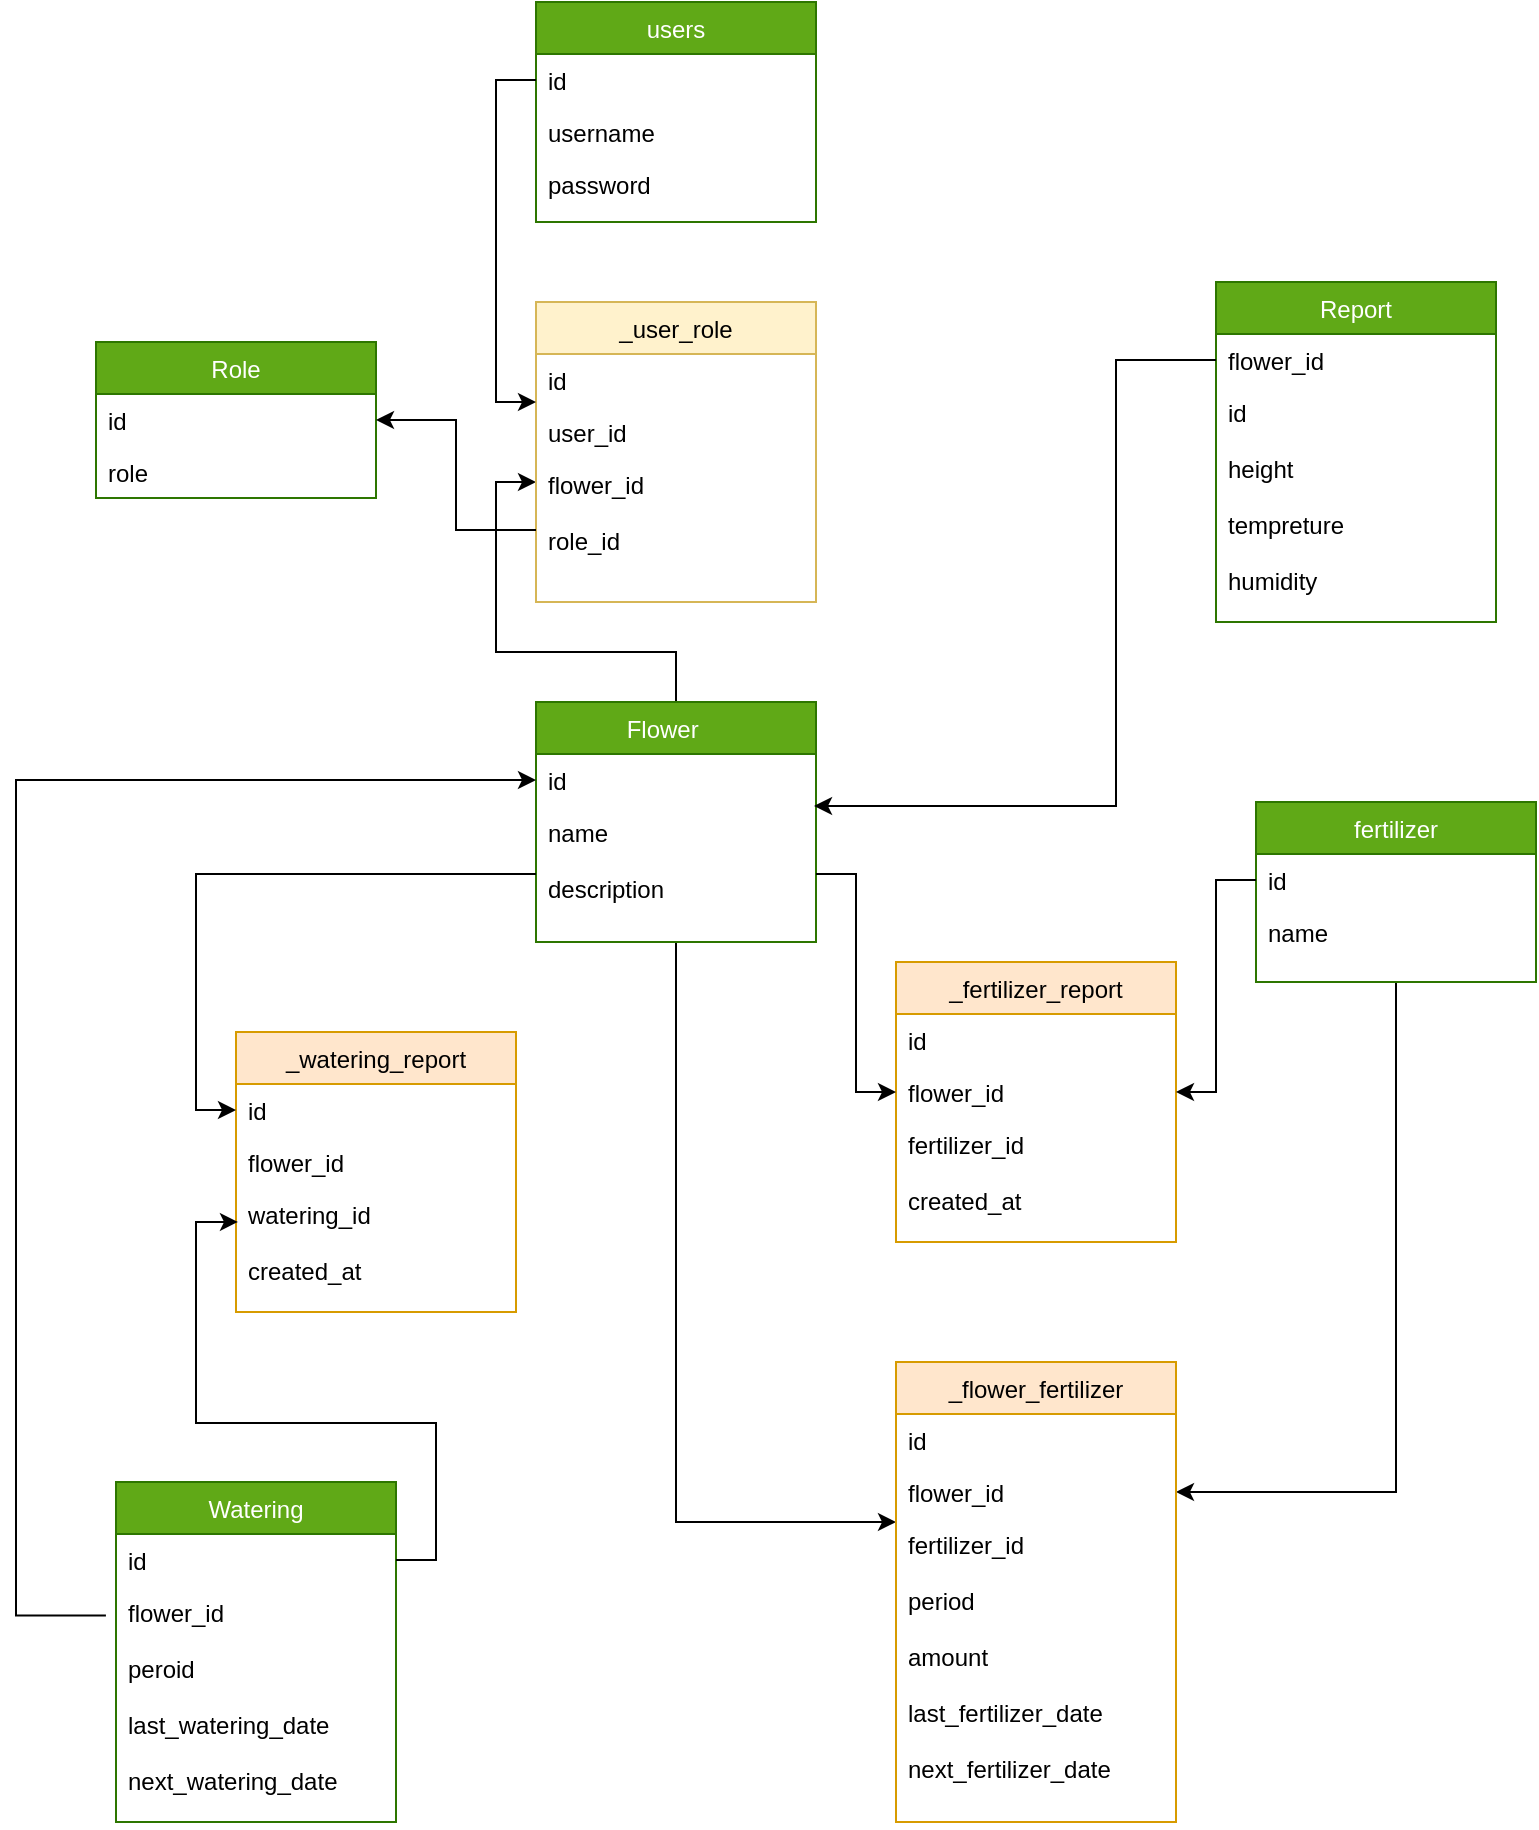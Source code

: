 <mxfile version="17.1.2" type="device"><diagram id="C5RBs43oDa-KdzZeNtuy" name="Page-1"><mxGraphModel dx="1422" dy="793" grid="1" gridSize="10" guides="1" tooltips="1" connect="1" arrows="1" fold="1" page="1" pageScale="1" pageWidth="827" pageHeight="1169" math="0" shadow="0"><root><mxCell id="WIyWlLk6GJQsqaUBKTNV-0"/><mxCell id="WIyWlLk6GJQsqaUBKTNV-1" parent="WIyWlLk6GJQsqaUBKTNV-0"/><mxCell id="Mhjea7c4Z9WuBd0uXlKZ-13" style="edgeStyle=orthogonalEdgeStyle;rounded=0;orthogonalLoop=1;jettySize=auto;html=1;entryX=0;entryY=1.077;entryDx=0;entryDy=0;entryPerimeter=0;" parent="WIyWlLk6GJQsqaUBKTNV-1" source="7OMx_V0KcF4qJzkNnE-v-23" target="ZeU_xp0gggnOBlujm-3x-10" edge="1"><mxGeometry relative="1" as="geometry"/></mxCell><mxCell id="Mhjea7c4Z9WuBd0uXlKZ-16" style="edgeStyle=orthogonalEdgeStyle;rounded=0;orthogonalLoop=1;jettySize=auto;html=1;entryX=0;entryY=0.167;entryDx=0;entryDy=0;entryPerimeter=0;" parent="WIyWlLk6GJQsqaUBKTNV-1" source="7OMx_V0KcF4qJzkNnE-v-23" target="3qCQRPbvnpaZI--5KPYq-3" edge="1"><mxGeometry relative="1" as="geometry"/></mxCell><mxCell id="7OMx_V0KcF4qJzkNnE-v-23" value="Flower    " style="swimlane;fontStyle=0;childLayout=stackLayout;horizontal=1;startSize=26;fillColor=#60a917;horizontalStack=0;resizeParent=1;resizeParentMax=0;resizeLast=0;collapsible=1;marginBottom=0;strokeColor=#2D7600;fontColor=#ffffff;" parent="WIyWlLk6GJQsqaUBKTNV-1" vertex="1"><mxGeometry x="320" y="350" width="140" height="120" as="geometry"/></mxCell><mxCell id="7OMx_V0KcF4qJzkNnE-v-24" value="id&#xA;&#xA;&#xA;user_id&#xA;&#xA;&#xA;&#xA;" style="text;strokeColor=none;fillColor=none;align=left;verticalAlign=top;spacingLeft=4;spacingRight=4;overflow=hidden;rotatable=0;points=[[0,0.5],[1,0.5]];portConstraint=eastwest;" parent="7OMx_V0KcF4qJzkNnE-v-23" vertex="1"><mxGeometry y="26" width="140" height="26" as="geometry"/></mxCell><mxCell id="7OMx_V0KcF4qJzkNnE-v-25" value="name&#xA;&#xA;description" style="text;strokeColor=none;fillColor=none;align=left;verticalAlign=top;spacingLeft=4;spacingRight=4;overflow=hidden;rotatable=0;points=[[0,0.5],[1,0.5]];portConstraint=eastwest;" parent="7OMx_V0KcF4qJzkNnE-v-23" vertex="1"><mxGeometry y="52" width="140" height="68" as="geometry"/></mxCell><mxCell id="7OMx_V0KcF4qJzkNnE-v-27" value="Report" style="swimlane;fontStyle=0;childLayout=stackLayout;horizontal=1;startSize=26;fillColor=#60a917;horizontalStack=0;resizeParent=1;resizeParentMax=0;resizeLast=0;collapsible=1;marginBottom=0;strokeColor=#2D7600;fontColor=#ffffff;" parent="WIyWlLk6GJQsqaUBKTNV-1" vertex="1"><mxGeometry x="660" y="140" width="140" height="170" as="geometry"/></mxCell><mxCell id="7OMx_V0KcF4qJzkNnE-v-29" value="flower_id" style="text;strokeColor=none;fillColor=none;align=left;verticalAlign=top;spacingLeft=4;spacingRight=4;overflow=hidden;rotatable=0;points=[[0,0.5],[1,0.5]];portConstraint=eastwest;" parent="7OMx_V0KcF4qJzkNnE-v-27" vertex="1"><mxGeometry y="26" width="140" height="26" as="geometry"/></mxCell><mxCell id="7OMx_V0KcF4qJzkNnE-v-28" value="id" style="text;strokeColor=none;fillColor=none;align=left;verticalAlign=top;spacingLeft=4;spacingRight=4;overflow=hidden;rotatable=0;points=[[0,0.5],[1,0.5]];portConstraint=eastwest;" parent="7OMx_V0KcF4qJzkNnE-v-27" vertex="1"><mxGeometry y="52" width="140" height="28" as="geometry"/></mxCell><mxCell id="7OMx_V0KcF4qJzkNnE-v-30" value="height&#xA;&#xA;tempreture&#xA;&#xA;humidity&#xA;&#xA;&#xA;" style="text;strokeColor=none;fillColor=none;align=left;verticalAlign=top;spacingLeft=4;spacingRight=4;overflow=hidden;rotatable=0;points=[[0,0.5],[1,0.5]];portConstraint=eastwest;" parent="7OMx_V0KcF4qJzkNnE-v-27" vertex="1"><mxGeometry y="80" width="140" height="90" as="geometry"/></mxCell><mxCell id="7OMx_V0KcF4qJzkNnE-v-32" value="Watering" style="swimlane;fontStyle=0;childLayout=stackLayout;horizontal=1;startSize=26;fillColor=#60a917;horizontalStack=0;resizeParent=1;resizeParentMax=0;resizeLast=0;collapsible=1;marginBottom=0;strokeColor=#2D7600;fontColor=#ffffff;" parent="WIyWlLk6GJQsqaUBKTNV-1" vertex="1"><mxGeometry x="110" y="740" width="140" height="170" as="geometry"/></mxCell><mxCell id="7OMx_V0KcF4qJzkNnE-v-33" value="id&#xA;&#xA;&#xA;" style="text;strokeColor=none;fillColor=none;align=left;verticalAlign=top;spacingLeft=4;spacingRight=4;overflow=hidden;rotatable=0;points=[[0,0.5],[1,0.5]];portConstraint=eastwest;" parent="7OMx_V0KcF4qJzkNnE-v-32" vertex="1"><mxGeometry y="26" width="140" height="26" as="geometry"/></mxCell><mxCell id="7OMx_V0KcF4qJzkNnE-v-34" value="flower_id&#xA;&#xA;peroid&#xA;&#xA;last_watering_date&#xA;&#xA;next_watering_date&#xA;" style="text;strokeColor=none;fillColor=none;align=left;verticalAlign=top;spacingLeft=4;spacingRight=4;overflow=hidden;rotatable=0;points=[[0,0.5],[1,0.5]];portConstraint=eastwest;" parent="7OMx_V0KcF4qJzkNnE-v-32" vertex="1"><mxGeometry y="52" width="140" height="118" as="geometry"/></mxCell><mxCell id="Mhjea7c4Z9WuBd0uXlKZ-12" style="edgeStyle=orthogonalEdgeStyle;rounded=0;orthogonalLoop=1;jettySize=auto;html=1;entryX=1;entryY=0.5;entryDx=0;entryDy=0;" parent="WIyWlLk6GJQsqaUBKTNV-1" source="ZeU_xp0gggnOBlujm-3x-4" target="ZeU_xp0gggnOBlujm-3x-10" edge="1"><mxGeometry relative="1" as="geometry"/></mxCell><mxCell id="ZeU_xp0gggnOBlujm-3x-4" value="fertilizer" style="swimlane;fontStyle=0;childLayout=stackLayout;horizontal=1;startSize=26;fillColor=#60a917;horizontalStack=0;resizeParent=1;resizeParentMax=0;resizeLast=0;collapsible=1;marginBottom=0;strokeColor=#2D7600;fontColor=#ffffff;" parent="WIyWlLk6GJQsqaUBKTNV-1" vertex="1"><mxGeometry x="680" y="400" width="140" height="90" as="geometry"/></mxCell><mxCell id="ZeU_xp0gggnOBlujm-3x-5" value="id" style="text;strokeColor=none;fillColor=none;align=left;verticalAlign=top;spacingLeft=4;spacingRight=4;overflow=hidden;rotatable=0;points=[[0,0.5],[1,0.5]];portConstraint=eastwest;" parent="ZeU_xp0gggnOBlujm-3x-4" vertex="1"><mxGeometry y="26" width="140" height="26" as="geometry"/></mxCell><mxCell id="ZeU_xp0gggnOBlujm-3x-6" value="name" style="text;strokeColor=none;fillColor=none;align=left;verticalAlign=top;spacingLeft=4;spacingRight=4;overflow=hidden;rotatable=0;points=[[0,0.5],[1,0.5]];portConstraint=eastwest;" parent="ZeU_xp0gggnOBlujm-3x-4" vertex="1"><mxGeometry y="52" width="140" height="38" as="geometry"/></mxCell><mxCell id="ZeU_xp0gggnOBlujm-3x-8" value="_flower_fertilizer" style="swimlane;fontStyle=0;childLayout=stackLayout;horizontal=1;startSize=26;fillColor=#ffe6cc;horizontalStack=0;resizeParent=1;resizeParentMax=0;resizeLast=0;collapsible=1;marginBottom=0;strokeColor=#d79b00;" parent="WIyWlLk6GJQsqaUBKTNV-1" vertex="1"><mxGeometry x="500" y="680" width="140" height="230" as="geometry"/></mxCell><mxCell id="ZeU_xp0gggnOBlujm-3x-9" value="id" style="text;strokeColor=none;fillColor=none;align=left;verticalAlign=top;spacingLeft=4;spacingRight=4;overflow=hidden;rotatable=0;points=[[0,0.5],[1,0.5]];portConstraint=eastwest;" parent="ZeU_xp0gggnOBlujm-3x-8" vertex="1"><mxGeometry y="26" width="140" height="26" as="geometry"/></mxCell><mxCell id="ZeU_xp0gggnOBlujm-3x-10" value="flower_id" style="text;strokeColor=none;fillColor=none;align=left;verticalAlign=top;spacingLeft=4;spacingRight=4;overflow=hidden;rotatable=0;points=[[0,0.5],[1,0.5]];portConstraint=eastwest;" parent="ZeU_xp0gggnOBlujm-3x-8" vertex="1"><mxGeometry y="52" width="140" height="26" as="geometry"/></mxCell><mxCell id="ZeU_xp0gggnOBlujm-3x-11" value="fertilizer_id&#xA;&#xA;period&#xA;&#xA;amount&#xA;&#xA;last_fertilizer_date&#xA;&#xA;next_fertilizer_date&#xA;&#xA;" style="text;strokeColor=none;fillColor=none;align=left;verticalAlign=top;spacingLeft=4;spacingRight=4;overflow=hidden;rotatable=0;points=[[0,0.5],[1,0.5]];portConstraint=eastwest;" parent="ZeU_xp0gggnOBlujm-3x-8" vertex="1"><mxGeometry y="78" width="140" height="152" as="geometry"/></mxCell><mxCell id="ZeU_xp0gggnOBlujm-3x-17" value="" style="edgeStyle=elbowEdgeStyle;elbow=horizontal;endArrow=classic;html=1;rounded=0;exitX=-0.036;exitY=0.125;exitDx=0;exitDy=0;exitPerimeter=0;entryX=0;entryY=0.5;entryDx=0;entryDy=0;" parent="WIyWlLk6GJQsqaUBKTNV-1" source="7OMx_V0KcF4qJzkNnE-v-34" target="7OMx_V0KcF4qJzkNnE-v-24" edge="1"><mxGeometry width="50" height="50" relative="1" as="geometry"><mxPoint x="240" y="270" as="sourcePoint"/><mxPoint x="60" y="110" as="targetPoint"/><Array as="points"><mxPoint x="60" y="250"/></Array></mxGeometry></mxCell><mxCell id="FKolw7XWRWXcD-xyYLu4-0" value="users" style="swimlane;fontStyle=0;childLayout=stackLayout;horizontal=1;startSize=26;fillColor=#60a917;horizontalStack=0;resizeParent=1;resizeParentMax=0;resizeLast=0;collapsible=1;marginBottom=0;fontColor=#ffffff;strokeColor=#2D7600;" parent="WIyWlLk6GJQsqaUBKTNV-1" vertex="1"><mxGeometry x="320" width="140" height="110" as="geometry"/></mxCell><mxCell id="FKolw7XWRWXcD-xyYLu4-2" value="id" style="text;strokeColor=none;fillColor=none;align=left;verticalAlign=top;spacingLeft=4;spacingRight=4;overflow=hidden;rotatable=0;points=[[0,0.5],[1,0.5]];portConstraint=eastwest;" parent="FKolw7XWRWXcD-xyYLu4-0" vertex="1"><mxGeometry y="26" width="140" height="26" as="geometry"/></mxCell><mxCell id="FKolw7XWRWXcD-xyYLu4-1" value="username" style="text;strokeColor=none;fillColor=none;align=left;verticalAlign=top;spacingLeft=4;spacingRight=4;overflow=hidden;rotatable=0;points=[[0,0.5],[1,0.5]];portConstraint=eastwest;" parent="FKolw7XWRWXcD-xyYLu4-0" vertex="1"><mxGeometry y="52" width="140" height="26" as="geometry"/></mxCell><mxCell id="FKolw7XWRWXcD-xyYLu4-3" value="password" style="text;strokeColor=none;fillColor=none;align=left;verticalAlign=top;spacingLeft=4;spacingRight=4;overflow=hidden;rotatable=0;points=[[0,0.5],[1,0.5]];portConstraint=eastwest;" parent="FKolw7XWRWXcD-xyYLu4-0" vertex="1"><mxGeometry y="78" width="140" height="32" as="geometry"/></mxCell><mxCell id="ZeU_xp0gggnOBlujm-3x-16" value="" style="edgeStyle=elbowEdgeStyle;elbow=horizontal;endArrow=classic;html=1;rounded=0;entryX=0.993;entryY=0;entryDx=0;entryDy=0;entryPerimeter=0;" parent="WIyWlLk6GJQsqaUBKTNV-1" source="7OMx_V0KcF4qJzkNnE-v-29" target="7OMx_V0KcF4qJzkNnE-v-25" edge="1"><mxGeometry width="50" height="50" relative="1" as="geometry"><mxPoint x="440" y="210" as="sourcePoint"/><mxPoint x="260" y="310" as="targetPoint"/><Array as="points"><mxPoint x="610" y="200"/><mxPoint x="510" y="390"/><mxPoint x="530" y="270"/><mxPoint x="440" y="280"/><mxPoint x="320" y="200"/><mxPoint x="400" y="60"/><mxPoint x="350" y="50"/><mxPoint x="350" y="60"/><mxPoint x="330" y="60"/><mxPoint x="290" y="160"/></Array></mxGeometry></mxCell><mxCell id="3qCQRPbvnpaZI--5KPYq-0" value="_user_role" style="swimlane;fontStyle=0;childLayout=stackLayout;horizontal=1;startSize=26;fillColor=#fff2cc;horizontalStack=0;resizeParent=1;resizeParentMax=0;resizeLast=0;collapsible=1;marginBottom=0;strokeColor=#d6b656;" parent="WIyWlLk6GJQsqaUBKTNV-1" vertex="1"><mxGeometry x="320" y="150" width="140" height="150" as="geometry"/></mxCell><mxCell id="3qCQRPbvnpaZI--5KPYq-1" value="id" style="text;strokeColor=none;fillColor=none;align=left;verticalAlign=top;spacingLeft=4;spacingRight=4;overflow=hidden;rotatable=0;points=[[0,0.5],[1,0.5]];portConstraint=eastwest;" parent="3qCQRPbvnpaZI--5KPYq-0" vertex="1"><mxGeometry y="26" width="140" height="26" as="geometry"/></mxCell><mxCell id="3qCQRPbvnpaZI--5KPYq-2" value="user_id" style="text;strokeColor=none;fillColor=none;align=left;verticalAlign=top;spacingLeft=4;spacingRight=4;overflow=hidden;rotatable=0;points=[[0,0.5],[1,0.5]];portConstraint=eastwest;" parent="3qCQRPbvnpaZI--5KPYq-0" vertex="1"><mxGeometry y="52" width="140" height="26" as="geometry"/></mxCell><mxCell id="3qCQRPbvnpaZI--5KPYq-3" value="flower_id&#xA;&#xA;role_id&#xA;" style="text;strokeColor=none;fillColor=none;align=left;verticalAlign=top;spacingLeft=4;spacingRight=4;overflow=hidden;rotatable=0;points=[[0,0.5],[1,0.5]];portConstraint=eastwest;" parent="3qCQRPbvnpaZI--5KPYq-0" vertex="1"><mxGeometry y="78" width="140" height="72" as="geometry"/></mxCell><mxCell id="Mhjea7c4Z9WuBd0uXlKZ-0" value="_watering_report" style="swimlane;fontStyle=0;childLayout=stackLayout;horizontal=1;startSize=26;fillColor=#ffe6cc;horizontalStack=0;resizeParent=1;resizeParentMax=0;resizeLast=0;collapsible=1;marginBottom=0;strokeColor=#d79b00;" parent="WIyWlLk6GJQsqaUBKTNV-1" vertex="1"><mxGeometry x="170" y="515" width="140" height="140" as="geometry"/></mxCell><mxCell id="Mhjea7c4Z9WuBd0uXlKZ-1" value="id" style="text;strokeColor=none;fillColor=none;align=left;verticalAlign=top;spacingLeft=4;spacingRight=4;overflow=hidden;rotatable=0;points=[[0,0.5],[1,0.5]];portConstraint=eastwest;" parent="Mhjea7c4Z9WuBd0uXlKZ-0" vertex="1"><mxGeometry y="26" width="140" height="26" as="geometry"/></mxCell><mxCell id="Mhjea7c4Z9WuBd0uXlKZ-2" value="flower_id" style="text;strokeColor=none;fillColor=none;align=left;verticalAlign=top;spacingLeft=4;spacingRight=4;overflow=hidden;rotatable=0;points=[[0,0.5],[1,0.5]];portConstraint=eastwest;" parent="Mhjea7c4Z9WuBd0uXlKZ-0" vertex="1"><mxGeometry y="52" width="140" height="26" as="geometry"/></mxCell><mxCell id="Mhjea7c4Z9WuBd0uXlKZ-3" value="watering_id&#xA;&#xA;created_at&#xA;" style="text;strokeColor=none;fillColor=none;align=left;verticalAlign=top;spacingLeft=4;spacingRight=4;overflow=hidden;rotatable=0;points=[[0,0.5],[1,0.5]];portConstraint=eastwest;" parent="Mhjea7c4Z9WuBd0uXlKZ-0" vertex="1"><mxGeometry y="78" width="140" height="62" as="geometry"/></mxCell><mxCell id="Mhjea7c4Z9WuBd0uXlKZ-4" style="edgeStyle=orthogonalEdgeStyle;rounded=0;orthogonalLoop=1;jettySize=auto;html=1;entryX=0.007;entryY=0.274;entryDx=0;entryDy=0;entryPerimeter=0;" parent="WIyWlLk6GJQsqaUBKTNV-1" source="7OMx_V0KcF4qJzkNnE-v-33" target="Mhjea7c4Z9WuBd0uXlKZ-3" edge="1"><mxGeometry relative="1" as="geometry"/></mxCell><mxCell id="Mhjea7c4Z9WuBd0uXlKZ-6" style="edgeStyle=orthogonalEdgeStyle;rounded=0;orthogonalLoop=1;jettySize=auto;html=1;entryX=0;entryY=0.5;entryDx=0;entryDy=0;" parent="WIyWlLk6GJQsqaUBKTNV-1" source="7OMx_V0KcF4qJzkNnE-v-25" target="Mhjea7c4Z9WuBd0uXlKZ-1" edge="1"><mxGeometry relative="1" as="geometry"/></mxCell><mxCell id="Mhjea7c4Z9WuBd0uXlKZ-17" value="Role" style="swimlane;fontStyle=0;childLayout=stackLayout;horizontal=1;startSize=26;fillColor=#60a917;horizontalStack=0;resizeParent=1;resizeParentMax=0;resizeLast=0;collapsible=1;marginBottom=0;fontColor=#ffffff;strokeColor=#2D7600;" parent="WIyWlLk6GJQsqaUBKTNV-1" vertex="1"><mxGeometry x="100" y="170" width="140" height="78" as="geometry"/></mxCell><mxCell id="Mhjea7c4Z9WuBd0uXlKZ-18" value="id" style="text;strokeColor=none;fillColor=none;align=left;verticalAlign=top;spacingLeft=4;spacingRight=4;overflow=hidden;rotatable=0;points=[[0,0.5],[1,0.5]];portConstraint=eastwest;" parent="Mhjea7c4Z9WuBd0uXlKZ-17" vertex="1"><mxGeometry y="26" width="140" height="26" as="geometry"/></mxCell><mxCell id="Mhjea7c4Z9WuBd0uXlKZ-19" value="role" style="text;strokeColor=none;fillColor=none;align=left;verticalAlign=top;spacingLeft=4;spacingRight=4;overflow=hidden;rotatable=0;points=[[0,0.5],[1,0.5]];portConstraint=eastwest;" parent="Mhjea7c4Z9WuBd0uXlKZ-17" vertex="1"><mxGeometry y="52" width="140" height="26" as="geometry"/></mxCell><mxCell id="Mhjea7c4Z9WuBd0uXlKZ-21" style="edgeStyle=orthogonalEdgeStyle;rounded=0;orthogonalLoop=1;jettySize=auto;html=1;entryX=1;entryY=0.5;entryDx=0;entryDy=0;" parent="WIyWlLk6GJQsqaUBKTNV-1" source="3qCQRPbvnpaZI--5KPYq-3" target="Mhjea7c4Z9WuBd0uXlKZ-18" edge="1"><mxGeometry relative="1" as="geometry"/></mxCell><mxCell id="Mhjea7c4Z9WuBd0uXlKZ-22" style="edgeStyle=orthogonalEdgeStyle;rounded=0;orthogonalLoop=1;jettySize=auto;html=1;entryX=0;entryY=0.923;entryDx=0;entryDy=0;entryPerimeter=0;" parent="WIyWlLk6GJQsqaUBKTNV-1" source="FKolw7XWRWXcD-xyYLu4-2" target="3qCQRPbvnpaZI--5KPYq-1" edge="1"><mxGeometry relative="1" as="geometry"/></mxCell><mxCell id="Mhjea7c4Z9WuBd0uXlKZ-23" value="_fertilizer_report" style="swimlane;fontStyle=0;childLayout=stackLayout;horizontal=1;startSize=26;fillColor=#ffe6cc;horizontalStack=0;resizeParent=1;resizeParentMax=0;resizeLast=0;collapsible=1;marginBottom=0;strokeColor=#d79b00;" parent="WIyWlLk6GJQsqaUBKTNV-1" vertex="1"><mxGeometry x="500" y="480" width="140" height="140" as="geometry"/></mxCell><mxCell id="Mhjea7c4Z9WuBd0uXlKZ-24" value="id" style="text;strokeColor=none;fillColor=none;align=left;verticalAlign=top;spacingLeft=4;spacingRight=4;overflow=hidden;rotatable=0;points=[[0,0.5],[1,0.5]];portConstraint=eastwest;" parent="Mhjea7c4Z9WuBd0uXlKZ-23" vertex="1"><mxGeometry y="26" width="140" height="26" as="geometry"/></mxCell><mxCell id="Mhjea7c4Z9WuBd0uXlKZ-25" value="flower_id" style="text;strokeColor=none;fillColor=none;align=left;verticalAlign=top;spacingLeft=4;spacingRight=4;overflow=hidden;rotatable=0;points=[[0,0.5],[1,0.5]];portConstraint=eastwest;" parent="Mhjea7c4Z9WuBd0uXlKZ-23" vertex="1"><mxGeometry y="52" width="140" height="26" as="geometry"/></mxCell><mxCell id="Mhjea7c4Z9WuBd0uXlKZ-26" value="fertilizer_id&#xA;&#xA;created_at" style="text;strokeColor=none;fillColor=none;align=left;verticalAlign=top;spacingLeft=4;spacingRight=4;overflow=hidden;rotatable=0;points=[[0,0.5],[1,0.5]];portConstraint=eastwest;" parent="Mhjea7c4Z9WuBd0uXlKZ-23" vertex="1"><mxGeometry y="78" width="140" height="62" as="geometry"/></mxCell><mxCell id="Mhjea7c4Z9WuBd0uXlKZ-27" style="edgeStyle=orthogonalEdgeStyle;rounded=0;orthogonalLoop=1;jettySize=auto;html=1;entryX=1;entryY=0.5;entryDx=0;entryDy=0;" parent="WIyWlLk6GJQsqaUBKTNV-1" source="ZeU_xp0gggnOBlujm-3x-5" target="Mhjea7c4Z9WuBd0uXlKZ-25" edge="1"><mxGeometry relative="1" as="geometry"/></mxCell><mxCell id="Mhjea7c4Z9WuBd0uXlKZ-28" style="edgeStyle=orthogonalEdgeStyle;rounded=0;orthogonalLoop=1;jettySize=auto;html=1;exitX=1;exitY=0.5;exitDx=0;exitDy=0;entryX=0;entryY=0.5;entryDx=0;entryDy=0;" parent="WIyWlLk6GJQsqaUBKTNV-1" source="7OMx_V0KcF4qJzkNnE-v-25" target="Mhjea7c4Z9WuBd0uXlKZ-25" edge="1"><mxGeometry relative="1" as="geometry"/></mxCell></root></mxGraphModel></diagram></mxfile>